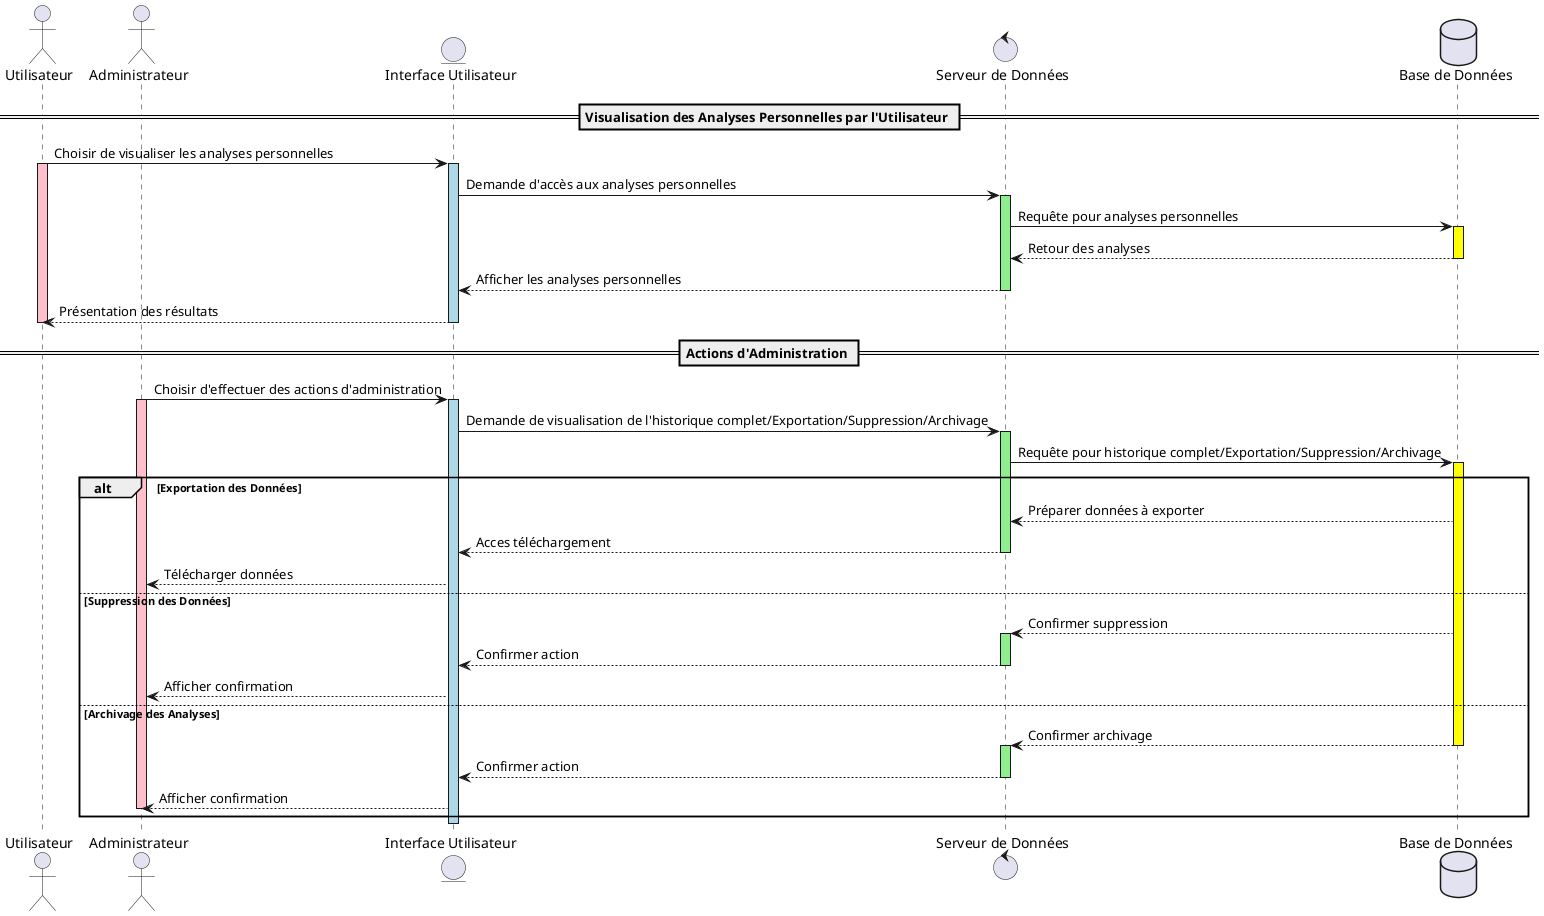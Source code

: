 @startuml SIIL_Vegetable_Data_Management_Sequence

actor Utilisateur as U
actor Administrateur as A
entity "Interface Utilisateur" as UI
control "Serveur de Données" as DataServer
database "Base de Données" as DB

== Visualisation des Analyses Personnelles par l'Utilisateur ==
U -> UI : Choisir de visualiser les analyses personnelles
activate U #pink
activate UI #LightBlue

UI -> DataServer : Demande d'accès aux analyses personnelles
activate DataServer #LightGreen

DataServer -> DB : Requête pour analyses personnelles
activate DB #Yellow

DB --> DataServer : Retour des analyses
deactivate DB

DataServer --> UI : Afficher les analyses personnelles
deactivate DataServer

UI --> U : Présentation des résultats
Deactivate U
deactivate UI

== Actions d'Administration ==
A -> UI : Choisir d'effectuer des actions d'administration
activate A #pink
activate UI #LightBlue

UI -> DataServer : Demande de visualisation de l'historique complet/Exportation/Suppression/Archivage
activate DataServer #LightGreen

DataServer -> DB : Requête pour historique complet/Exportation/Suppression/Archivage
activate DB #Yellow

alt Exportation des Données
    DB --> DataServer : Préparer données à exporter


    DataServer --> UI : Acces téléchargement
    deactivate DataServer

    UI --> A : Télécharger données
else Suppression des Données
    DB --> DataServer : Confirmer suppression

    activate DataServer #LightGreen

    DataServer --> UI : Confirmer action
    deactivate DataServer

    UI --> A : Afficher confirmation

else Archivage des Analyses
    DB --> DataServer : Confirmer archivage
    deactivate DB
    activate DataServer #LightGreen

    DataServer --> UI : Confirmer action
    deactivate DataServer

    UI --> A : Afficher confirmation

       Deactivate A
end
deactivate UI

@enduml
